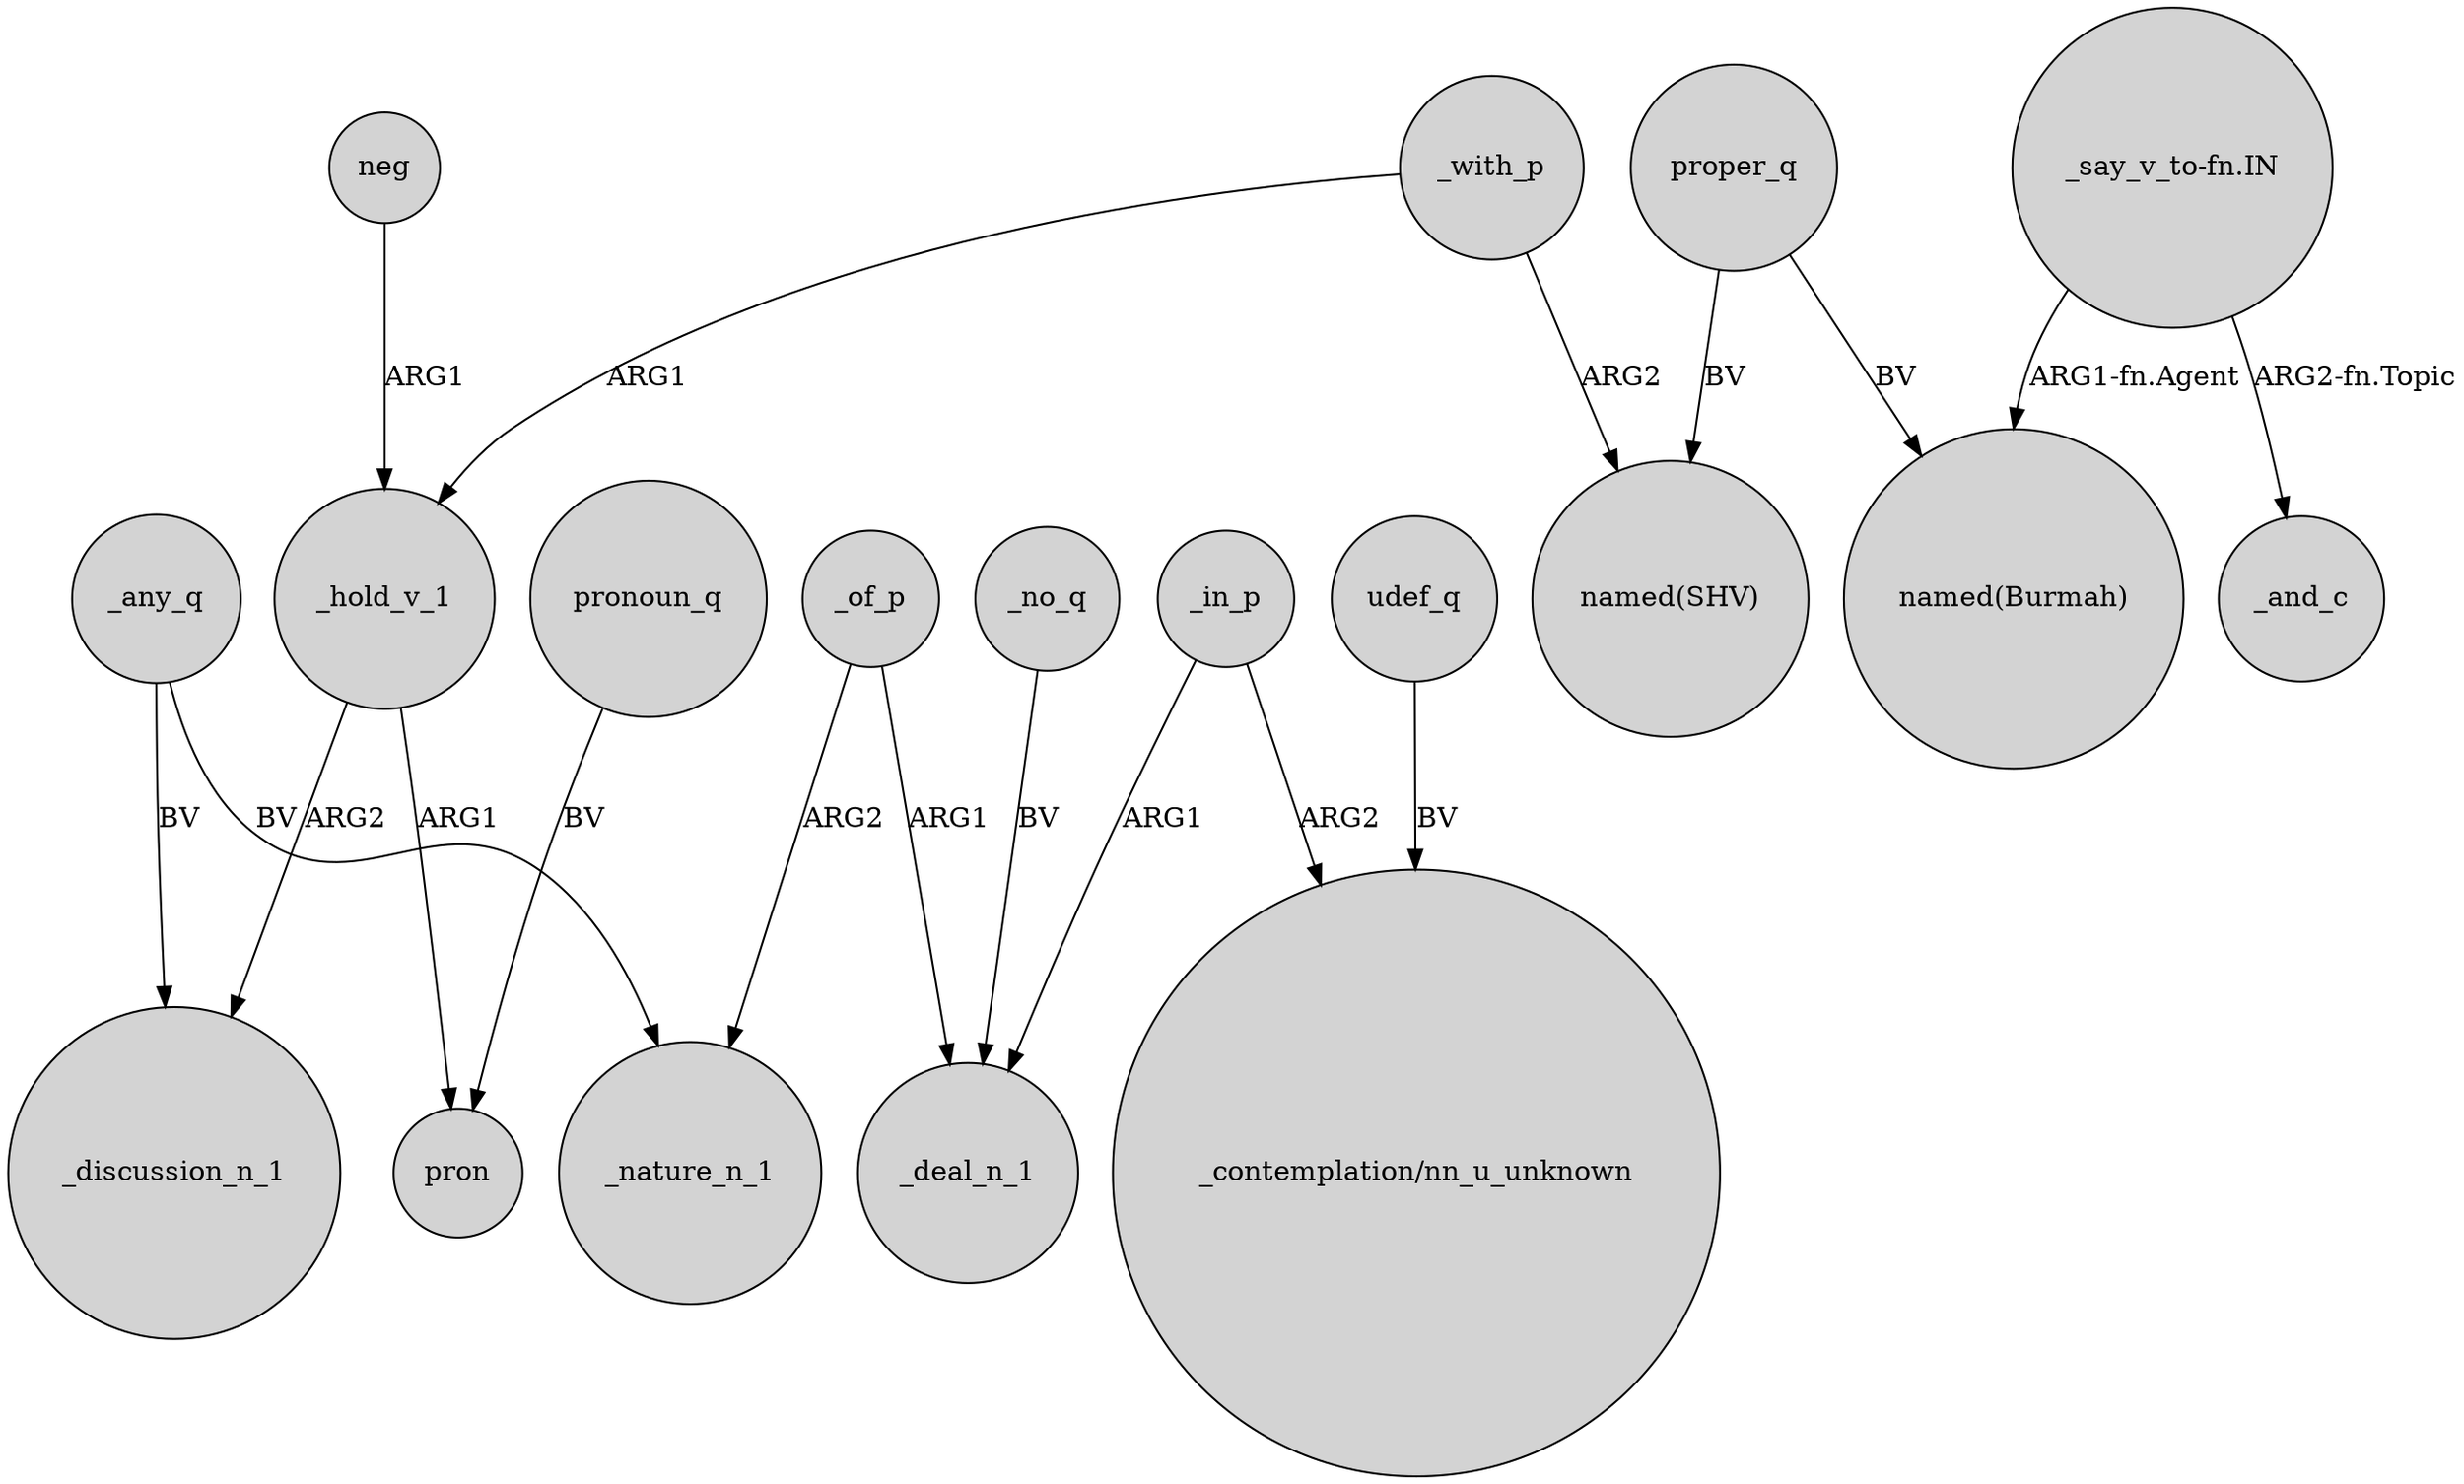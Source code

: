 digraph {
	node [shape=circle style=filled]
	_hold_v_1 -> _discussion_n_1 [label=ARG2]
	_of_p -> _deal_n_1 [label=ARG1]
	neg -> _hold_v_1 [label=ARG1]
	_any_q -> _nature_n_1 [label=BV]
	_no_q -> _deal_n_1 [label=BV]
	_with_p -> _hold_v_1 [label=ARG1]
	udef_q -> "_contemplation/nn_u_unknown" [label=BV]
	proper_q -> "named(Burmah)" [label=BV]
	_hold_v_1 -> pron [label=ARG1]
	"_say_v_to-fn.IN" -> "named(Burmah)" [label="ARG1-fn.Agent"]
	"_say_v_to-fn.IN" -> _and_c [label="ARG2-fn.Topic"]
	_any_q -> _discussion_n_1 [label=BV]
	_of_p -> _nature_n_1 [label=ARG2]
	_in_p -> _deal_n_1 [label=ARG1]
	_in_p -> "_contemplation/nn_u_unknown" [label=ARG2]
	proper_q -> "named(SHV)" [label=BV]
	_with_p -> "named(SHV)" [label=ARG2]
	pronoun_q -> pron [label=BV]
}
